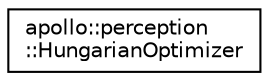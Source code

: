 digraph "Graphical Class Hierarchy"
{
  edge [fontname="Helvetica",fontsize="10",labelfontname="Helvetica",labelfontsize="10"];
  node [fontname="Helvetica",fontsize="10",shape=record];
  rankdir="LR";
  Node1 [label="apollo::perception\l::HungarianOptimizer",height=0.2,width=0.4,color="black", fillcolor="white", style="filled",URL="$classapollo_1_1perception_1_1HungarianOptimizer.html"];
}
